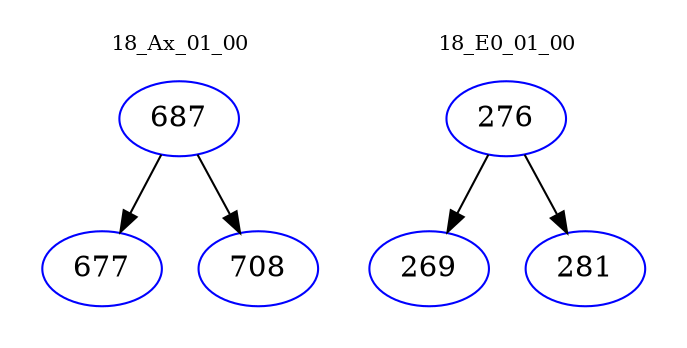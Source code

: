 digraph{
subgraph cluster_0 {
color = white
label = "18_Ax_01_00";
fontsize=10;
T0_687 [label="687", color="blue"]
T0_687 -> T0_677 [color="black"]
T0_677 [label="677", color="blue"]
T0_687 -> T0_708 [color="black"]
T0_708 [label="708", color="blue"]
}
subgraph cluster_1 {
color = white
label = "18_E0_01_00";
fontsize=10;
T1_276 [label="276", color="blue"]
T1_276 -> T1_269 [color="black"]
T1_269 [label="269", color="blue"]
T1_276 -> T1_281 [color="black"]
T1_281 [label="281", color="blue"]
}
}
